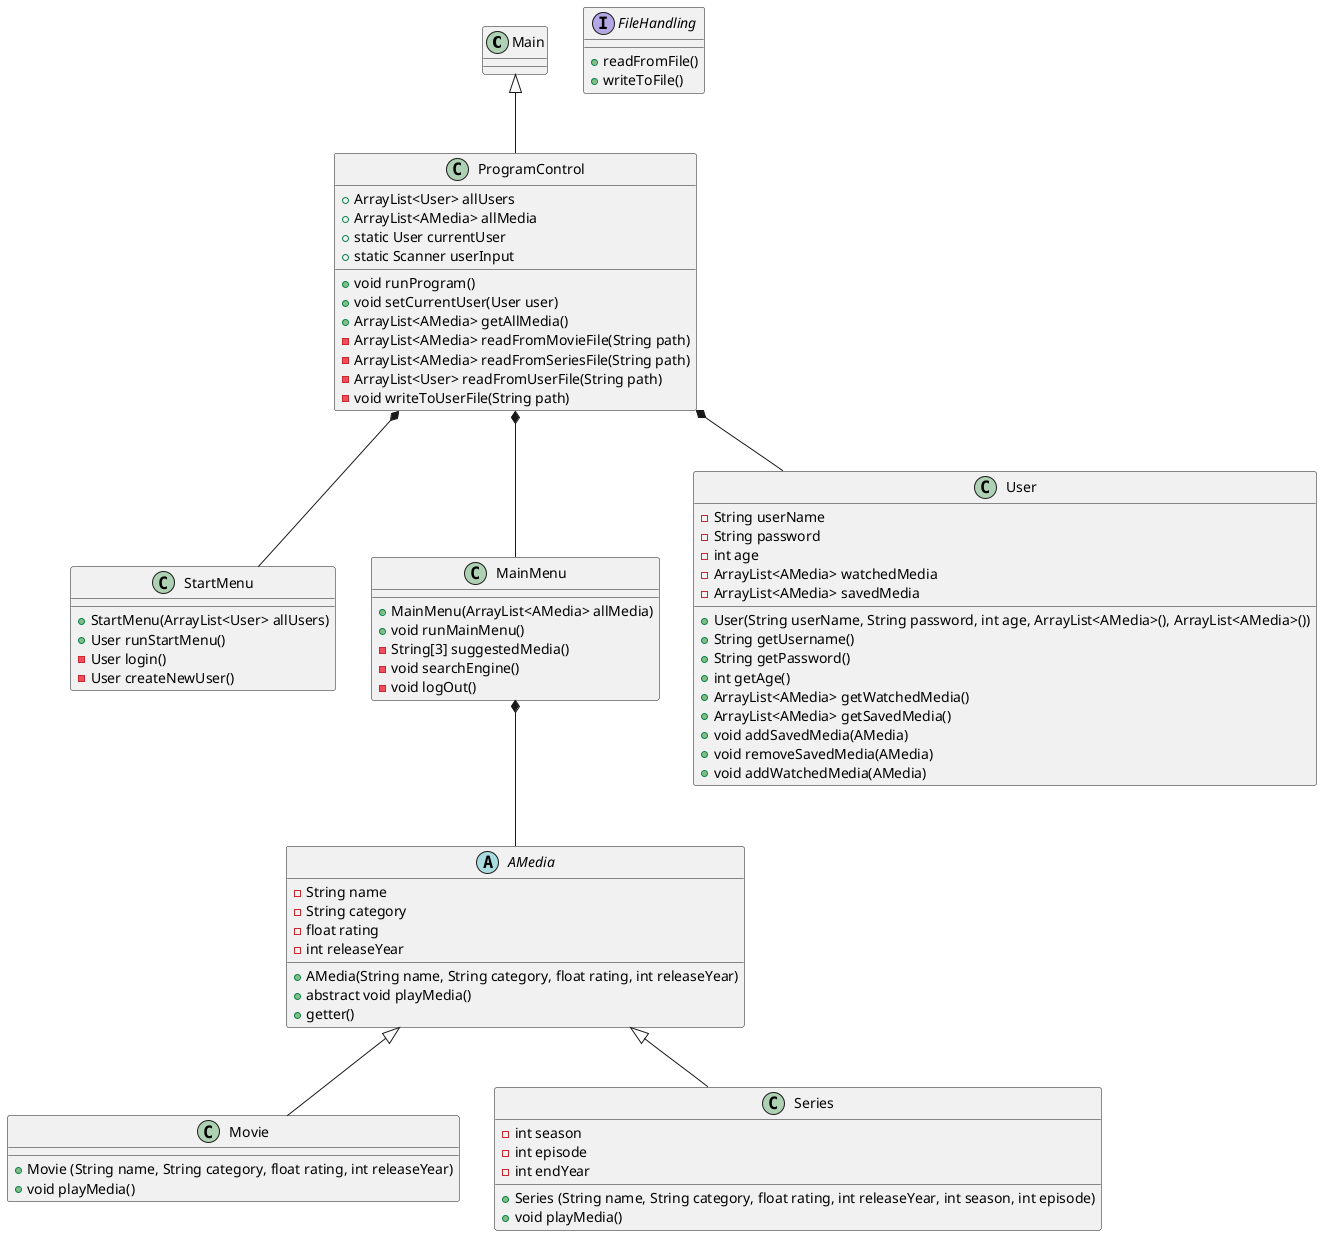@startuml
class Main
Main <|-- ProgramControl
ProgramControl *-- StartMenu
ProgramControl *-- MainMenu
ProgramControl *-- User

MainMenu *-- AMedia
AMedia <|-- Movie
AMedia <|-- Series

class ProgramControl{
+ ArrayList<User> allUsers
+ ArrayList<AMedia> allMedia
+ static User currentUser
+ static Scanner userInput
+ void runProgram()
+ void setCurrentUser(User user)
+ ArrayList<AMedia> getAllMedia()
- ArrayList<AMedia> readFromMovieFile(String path)
- ArrayList<AMedia> readFromSeriesFile(String path)
- ArrayList<User> readFromUserFile(String path)
- void writeToUserFile(String path)
}

class StartMenu{
+ StartMenu(ArrayList<User> allUsers)
+ User runStartMenu()
- User login()
- User createNewUser()
}

class MainMenu{
+ MainMenu(ArrayList<AMedia> allMedia)
+ void runMainMenu()
- String[3] suggestedMedia()
- void searchEngine()
- void logOut()
}

abstract class AMedia{
- String name
- String category
- float rating
- int releaseYear
+ AMedia(String name, String category, float rating, int releaseYear)
+ abstract void playMedia()
+ getter()
}

class Movie{
+ Movie (String name, String category, float rating, int releaseYear)
+ void playMedia()
}

class Series{
- int season
- int episode
- int endYear
+ Series (String name, String category, float rating, int releaseYear, int season, int episode)
+ void playMedia()
}

class User{
- String userName
- String password
- int age
- ArrayList<AMedia> watchedMedia
- ArrayList<AMedia> savedMedia
+ User(String userName, String password, int age, ArrayList<AMedia>(), ArrayList<AMedia>())
+ String getUsername()
+ String getPassword()
+ int getAge()
+ ArrayList<AMedia> getWatchedMedia()
+ ArrayList<AMedia> getSavedMedia()
+ void addSavedMedia(AMedia)
+ void removeSavedMedia(AMedia)
+ void addWatchedMedia(AMedia)
}

interface FileHandling{
+ readFromFile()
+ writeToFile()
}

@enduml
